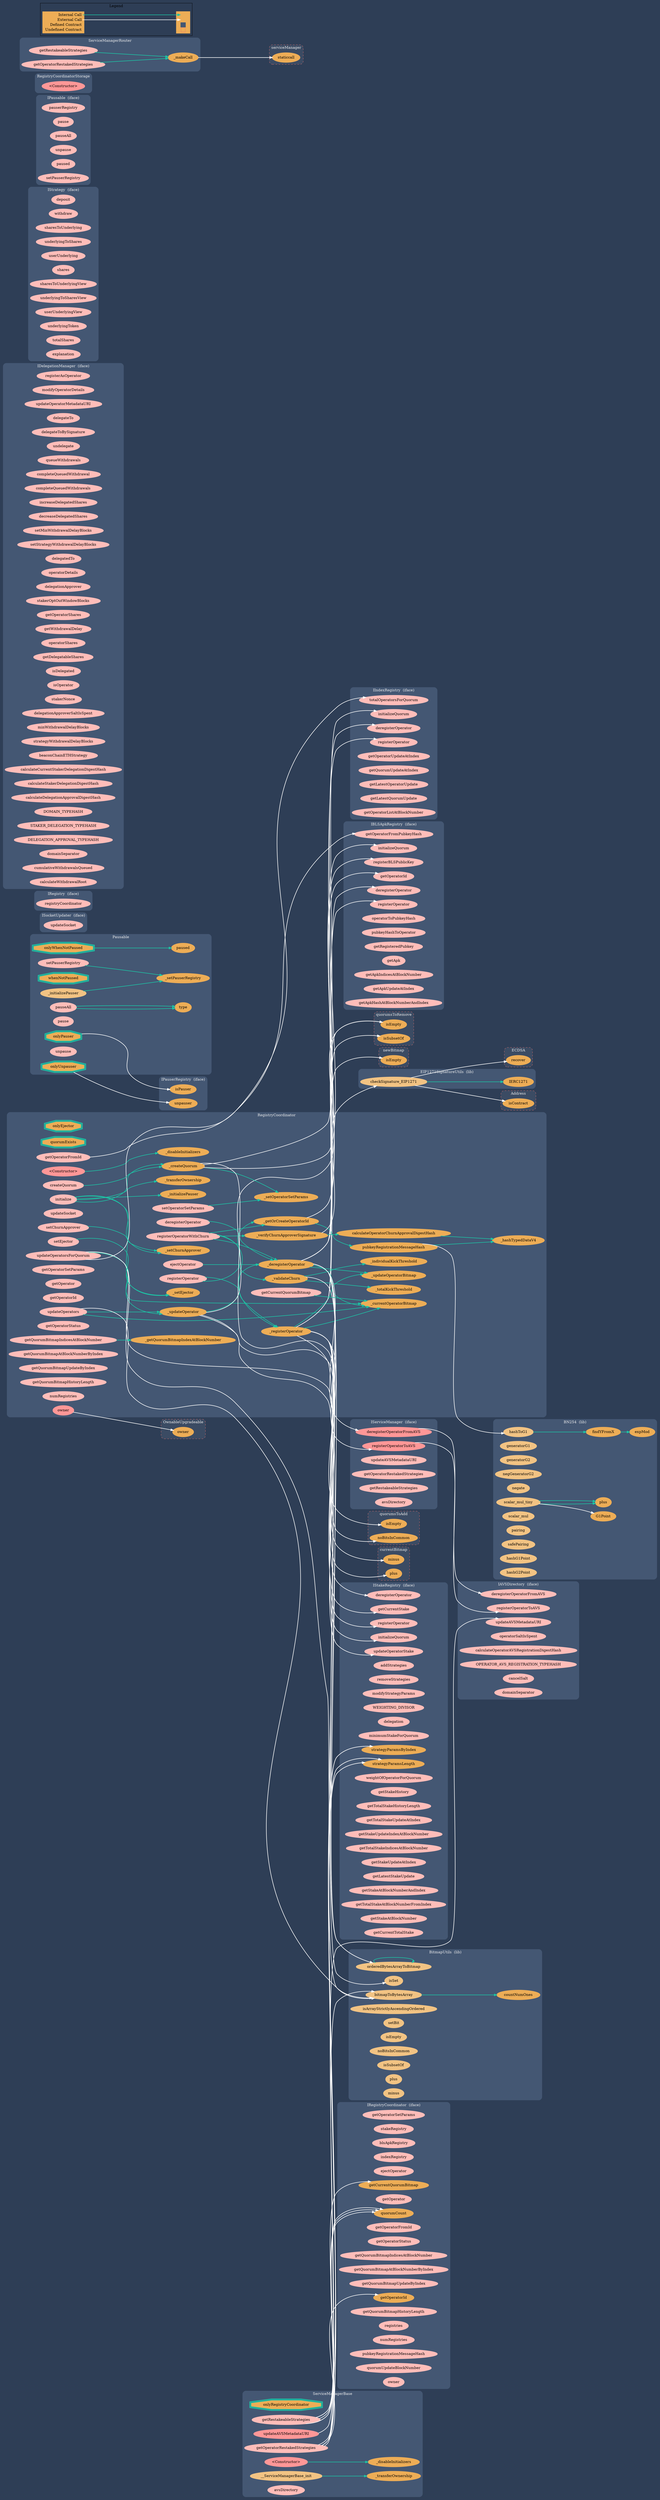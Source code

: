 digraph G {
  graph [ ratio = "auto", page = "100", compound =true, bgcolor = "#2e3e56" ];
  node [ style = "filled", fillcolor = "#edad56", color = "#edad56", penwidth =3 ];
  edge [ color = "#fcfcfc", penwidth =2, fontname = "helvetica Neue Ultra Light" ];
subgraph "clusterRegistryCoordinator" {
  graph [ label = "RegistryCoordinator", color = "#445773", fontcolor = "#f0f0f0", style = "rounded", bgcolor = "#445773" ];
  "RegistryCoordinator.onlyEjector" [ label = "onlyEjector", color = "#1bc6a6", shape =doubleoctagon ];
  "RegistryCoordinator.quorumExists" [ label = "quorumExists", color = "#1bc6a6", shape =doubleoctagon ];
  "RegistryCoordinator.<Constructor>" [ label = "<Constructor>", color = "#FF9797", fillcolor = "#FF9797" ];
  "RegistryCoordinator.initialize" [ label = "initialize", color = "#ffbdb9", fillcolor = "#ffbdb9" ];
  "RegistryCoordinator.registerOperator" [ label = "registerOperator", color = "#ffbdb9", fillcolor = "#ffbdb9" ];
  "RegistryCoordinator.registerOperatorWithChurn" [ label = "registerOperatorWithChurn", color = "#ffbdb9", fillcolor = "#ffbdb9" ];
  "RegistryCoordinator.deregisterOperator" [ label = "deregisterOperator", color = "#ffbdb9", fillcolor = "#ffbdb9" ];
  "RegistryCoordinator.updateOperators" [ label = "updateOperators", color = "#ffbdb9", fillcolor = "#ffbdb9" ];
  "RegistryCoordinator.updateOperatorsForQuorum" [ label = "updateOperatorsForQuorum", color = "#ffbdb9", fillcolor = "#ffbdb9" ];
  "RegistryCoordinator.updateSocket" [ label = "updateSocket", color = "#ffbdb9", fillcolor = "#ffbdb9" ];
  "RegistryCoordinator.ejectOperator" [ label = "ejectOperator", color = "#ffbdb9", fillcolor = "#ffbdb9" ];
  "RegistryCoordinator.createQuorum" [ label = "createQuorum", color = "#ffbdb9", fillcolor = "#ffbdb9" ];
  "RegistryCoordinator.setOperatorSetParams" [ label = "setOperatorSetParams", color = "#ffbdb9", fillcolor = "#ffbdb9" ];
  "RegistryCoordinator.setChurnApprover" [ label = "setChurnApprover", color = "#ffbdb9", fillcolor = "#ffbdb9" ];
  "RegistryCoordinator.setEjector" [ label = "setEjector", color = "#ffbdb9", fillcolor = "#ffbdb9" ];
  "RegistryCoordinator._registerOperator" [ label = "_registerOperator" ];
  "RegistryCoordinator._getOrCreateOperatorId" [ label = "_getOrCreateOperatorId" ];
  "RegistryCoordinator._validateChurn" [ label = "_validateChurn" ];
  "RegistryCoordinator._deregisterOperator" [ label = "_deregisterOperator" ];
  "RegistryCoordinator._updateOperator" [ label = "_updateOperator" ];
  "RegistryCoordinator._individualKickThreshold" [ label = "_individualKickThreshold" ];
  "RegistryCoordinator._totalKickThreshold" [ label = "_totalKickThreshold" ];
  "RegistryCoordinator._verifyChurnApproverSignature" [ label = "_verifyChurnApproverSignature" ];
  "RegistryCoordinator._createQuorum" [ label = "_createQuorum" ];
  "RegistryCoordinator._updateOperatorBitmap" [ label = "_updateOperatorBitmap" ];
  "RegistryCoordinator._currentOperatorBitmap" [ label = "_currentOperatorBitmap" ];
  "RegistryCoordinator._getQuorumBitmapIndexAtBlockNumber" [ label = "_getQuorumBitmapIndexAtBlockNumber" ];
  "RegistryCoordinator._setOperatorSetParams" [ label = "_setOperatorSetParams" ];
  "RegistryCoordinator._setChurnApprover" [ label = "_setChurnApprover" ];
  "RegistryCoordinator._setEjector" [ label = "_setEjector" ];
  "RegistryCoordinator.getOperatorSetParams" [ label = "getOperatorSetParams", color = "#ffbdb9", fillcolor = "#ffbdb9" ];
  "RegistryCoordinator.getOperator" [ label = "getOperator", color = "#ffbdb9", fillcolor = "#ffbdb9" ];
  "RegistryCoordinator.getOperatorId" [ label = "getOperatorId", color = "#ffbdb9", fillcolor = "#ffbdb9" ];
  "RegistryCoordinator.getOperatorFromId" [ label = "getOperatorFromId", color = "#ffbdb9", fillcolor = "#ffbdb9" ];
  "RegistryCoordinator.getOperatorStatus" [ label = "getOperatorStatus", color = "#ffbdb9", fillcolor = "#ffbdb9" ];
  "RegistryCoordinator.getQuorumBitmapIndicesAtBlockNumber" [ label = "getQuorumBitmapIndicesAtBlockNumber", color = "#ffbdb9", fillcolor = "#ffbdb9" ];
  "RegistryCoordinator.getQuorumBitmapAtBlockNumberByIndex" [ label = "getQuorumBitmapAtBlockNumberByIndex", color = "#ffbdb9", fillcolor = "#ffbdb9" ];
  "RegistryCoordinator.getQuorumBitmapUpdateByIndex" [ label = "getQuorumBitmapUpdateByIndex", color = "#ffbdb9", fillcolor = "#ffbdb9" ];
  "RegistryCoordinator.getCurrentQuorumBitmap" [ label = "getCurrentQuorumBitmap", color = "#ffbdb9", fillcolor = "#ffbdb9" ];
  "RegistryCoordinator.getQuorumBitmapHistoryLength" [ label = "getQuorumBitmapHistoryLength", color = "#ffbdb9", fillcolor = "#ffbdb9" ];
  "RegistryCoordinator.numRegistries" [ label = "numRegistries", color = "#ffbdb9", fillcolor = "#ffbdb9" ];
  "RegistryCoordinator.calculateOperatorChurnApprovalDigestHash" [ label = "calculateOperatorChurnApprovalDigestHash" ];
  "RegistryCoordinator.pubkeyRegistrationMessageHash" [ label = "pubkeyRegistrationMessageHash" ];
  "RegistryCoordinator.owner" [ label = "owner", color = "#FF9797", fillcolor = "#FF9797" ];
  "RegistryCoordinator._disableInitializers" [ label = "_disableInitializers" ];
  "RegistryCoordinator._transferOwnership" [ label = "_transferOwnership" ];
  "RegistryCoordinator._initializePauser" [ label = "_initializePauser" ];
  "RegistryCoordinator._hashTypedDataV4" [ label = "_hashTypedDataV4" ];
}

subgraph "clusterIPauserRegistry" {
  graph [ label = "IPauserRegistry  (iface)", color = "#445773", fontcolor = "#f0f0f0", style = "rounded", bgcolor = "#445773" ];
  "IPauserRegistry.isPauser" [ label = "isPauser" ];
  "IPauserRegistry.unpauser" [ label = "unpauser" ];
}

subgraph "clusterISignatureUtils" {
  graph [ label = "ISignatureUtils  (iface)", color = "#445773", fontcolor = "#f0f0f0", style = "rounded", bgcolor = "#445773" ];
}

subgraph "clusterISocketUpdater" {
  graph [ label = "ISocketUpdater  (iface)", color = "#445773", fontcolor = "#f0f0f0", style = "rounded", bgcolor = "#445773" ];
  "ISocketUpdater.updateSocket" [ label = "updateSocket", color = "#ffbdb9", fillcolor = "#ffbdb9" ];
}

subgraph "clusterIBLSApkRegistry" {
  graph [ label = "IBLSApkRegistry  (iface)", color = "#445773", fontcolor = "#f0f0f0", style = "rounded", bgcolor = "#445773" ];
  "IBLSApkRegistry.registerOperator" [ label = "registerOperator", color = "#ffbdb9", fillcolor = "#ffbdb9" ];
  "IBLSApkRegistry.getOperatorId" [ label = "getOperatorId", color = "#ffbdb9", fillcolor = "#ffbdb9" ];
  "IBLSApkRegistry.registerBLSPublicKey" [ label = "registerBLSPublicKey", color = "#ffbdb9", fillcolor = "#ffbdb9" ];
  "IBLSApkRegistry.deregisterOperator" [ label = "deregisterOperator", color = "#ffbdb9", fillcolor = "#ffbdb9" ];
  "IBLSApkRegistry.initializeQuorum" [ label = "initializeQuorum", color = "#ffbdb9", fillcolor = "#ffbdb9" ];
  "IBLSApkRegistry.getOperatorFromPubkeyHash" [ label = "getOperatorFromPubkeyHash", color = "#ffbdb9", fillcolor = "#ffbdb9" ];
  "IBLSApkRegistry.operatorToPubkeyHash" [ label = "operatorToPubkeyHash", color = "#ffbdb9", fillcolor = "#ffbdb9" ];
  "IBLSApkRegistry.pubkeyHashToOperator" [ label = "pubkeyHashToOperator", color = "#ffbdb9", fillcolor = "#ffbdb9" ];
  "IBLSApkRegistry.getRegisteredPubkey" [ label = "getRegisteredPubkey", color = "#ffbdb9", fillcolor = "#ffbdb9" ];
  "IBLSApkRegistry.getApk" [ label = "getApk", color = "#ffbdb9", fillcolor = "#ffbdb9" ];
  "IBLSApkRegistry.getApkIndicesAtBlockNumber" [ label = "getApkIndicesAtBlockNumber", color = "#ffbdb9", fillcolor = "#ffbdb9" ];
  "IBLSApkRegistry.getApkUpdateAtIndex" [ label = "getApkUpdateAtIndex", color = "#ffbdb9", fillcolor = "#ffbdb9" ];
  "IBLSApkRegistry.getApkHashAtBlockNumberAndIndex" [ label = "getApkHashAtBlockNumberAndIndex", color = "#ffbdb9", fillcolor = "#ffbdb9" ];
}

subgraph "clusterIRegistry" {
  graph [ label = "IRegistry  (iface)", color = "#445773", fontcolor = "#f0f0f0", style = "rounded", bgcolor = "#445773" ];
  "IRegistry.registryCoordinator" [ label = "registryCoordinator", color = "#ffbdb9", fillcolor = "#ffbdb9" ];
}

subgraph "clusterBN254" {
  graph [ label = "BN254  (lib)", color = "#445773", fontcolor = "#f0f0f0", style = "rounded", bgcolor = "#445773" ];
  "BN254.hashToG1" [ label = "hashToG1", color = "#f2c383", fillcolor = "#f2c383" ];
  "BN254.generatorG1" [ label = "generatorG1", color = "#f2c383", fillcolor = "#f2c383" ];
  "BN254.generatorG2" [ label = "generatorG2", color = "#f2c383", fillcolor = "#f2c383" ];
  "BN254.negGeneratorG2" [ label = "negGeneratorG2", color = "#f2c383", fillcolor = "#f2c383" ];
  "BN254.negate" [ label = "negate", color = "#f2c383", fillcolor = "#f2c383" ];
  "BN254.plus" [ label = "plus" ];
  "BN254.scalar_mul_tiny" [ label = "scalar_mul_tiny", color = "#f2c383", fillcolor = "#f2c383" ];
  "BN254.scalar_mul" [ label = "scalar_mul", color = "#f2c383", fillcolor = "#f2c383" ];
  "BN254.pairing" [ label = "pairing", color = "#f2c383", fillcolor = "#f2c383" ];
  "BN254.safePairing" [ label = "safePairing", color = "#f2c383", fillcolor = "#f2c383" ];
  "BN254.hashG1Point" [ label = "hashG1Point", color = "#f2c383", fillcolor = "#f2c383" ];
  "BN254.hashG2Point" [ label = "hashG2Point", color = "#f2c383", fillcolor = "#f2c383" ];
  "BN254.findYFromX" [ label = "findYFromX" ];
  "BN254.expMod" [ label = "expMod" ];
  "BN254.G1Point" [ label = "G1Point" ];
}

subgraph "clusterIStakeRegistry" {
  graph [ label = "IStakeRegistry  (iface)", color = "#445773", fontcolor = "#f0f0f0", style = "rounded", bgcolor = "#445773" ];
  "IStakeRegistry.registerOperator" [ label = "registerOperator", color = "#ffbdb9", fillcolor = "#ffbdb9" ];
  "IStakeRegistry.getCurrentStake" [ label = "getCurrentStake", color = "#ffbdb9", fillcolor = "#ffbdb9" ];
  "IStakeRegistry.deregisterOperator" [ label = "deregisterOperator", color = "#ffbdb9", fillcolor = "#ffbdb9" ];
  "IStakeRegistry.updateOperatorStake" [ label = "updateOperatorStake", color = "#ffbdb9", fillcolor = "#ffbdb9" ];
  "IStakeRegistry.initializeQuorum" [ label = "initializeQuorum", color = "#ffbdb9", fillcolor = "#ffbdb9" ];
  "IStakeRegistry.addStrategies" [ label = "addStrategies", color = "#ffbdb9", fillcolor = "#ffbdb9" ];
  "IStakeRegistry.removeStrategies" [ label = "removeStrategies", color = "#ffbdb9", fillcolor = "#ffbdb9" ];
  "IStakeRegistry.modifyStrategyParams" [ label = "modifyStrategyParams", color = "#ffbdb9", fillcolor = "#ffbdb9" ];
  "IStakeRegistry.WEIGHTING_DIVISOR" [ label = "WEIGHTING_DIVISOR", color = "#ffbdb9", fillcolor = "#ffbdb9" ];
  "IStakeRegistry.delegation" [ label = "delegation", color = "#ffbdb9", fillcolor = "#ffbdb9" ];
  "IStakeRegistry.minimumStakeForQuorum" [ label = "minimumStakeForQuorum", color = "#ffbdb9", fillcolor = "#ffbdb9" ];
  "IStakeRegistry.strategyParamsLength" [ label = "strategyParamsLength" ];
  "IStakeRegistry.strategyParamsByIndex" [ label = "strategyParamsByIndex" ];
  "IStakeRegistry.weightOfOperatorForQuorum" [ label = "weightOfOperatorForQuorum", color = "#ffbdb9", fillcolor = "#ffbdb9" ];
  "IStakeRegistry.getStakeHistory" [ label = "getStakeHistory", color = "#ffbdb9", fillcolor = "#ffbdb9" ];
  "IStakeRegistry.getTotalStakeHistoryLength" [ label = "getTotalStakeHistoryLength", color = "#ffbdb9", fillcolor = "#ffbdb9" ];
  "IStakeRegistry.getTotalStakeUpdateAtIndex" [ label = "getTotalStakeUpdateAtIndex", color = "#ffbdb9", fillcolor = "#ffbdb9" ];
  "IStakeRegistry.getStakeUpdateIndexAtBlockNumber" [ label = "getStakeUpdateIndexAtBlockNumber", color = "#ffbdb9", fillcolor = "#ffbdb9" ];
  "IStakeRegistry.getTotalStakeIndicesAtBlockNumber" [ label = "getTotalStakeIndicesAtBlockNumber", color = "#ffbdb9", fillcolor = "#ffbdb9" ];
  "IStakeRegistry.getStakeUpdateAtIndex" [ label = "getStakeUpdateAtIndex", color = "#ffbdb9", fillcolor = "#ffbdb9" ];
  "IStakeRegistry.getLatestStakeUpdate" [ label = "getLatestStakeUpdate", color = "#ffbdb9", fillcolor = "#ffbdb9" ];
  "IStakeRegistry.getStakeAtBlockNumberAndIndex" [ label = "getStakeAtBlockNumberAndIndex", color = "#ffbdb9", fillcolor = "#ffbdb9" ];
  "IStakeRegistry.getTotalStakeAtBlockNumberFromIndex" [ label = "getTotalStakeAtBlockNumberFromIndex", color = "#ffbdb9", fillcolor = "#ffbdb9" ];
  "IStakeRegistry.getStakeAtBlockNumber" [ label = "getStakeAtBlockNumber", color = "#ffbdb9", fillcolor = "#ffbdb9" ];
  "IStakeRegistry.getCurrentTotalStake" [ label = "getCurrentTotalStake", color = "#ffbdb9", fillcolor = "#ffbdb9" ];
}

subgraph "clusterIDelegationManager" {
  graph [ label = "IDelegationManager  (iface)", color = "#445773", fontcolor = "#f0f0f0", style = "rounded", bgcolor = "#445773" ];
  "IDelegationManager.registerAsOperator" [ label = "registerAsOperator", color = "#ffbdb9", fillcolor = "#ffbdb9" ];
  "IDelegationManager.modifyOperatorDetails" [ label = "modifyOperatorDetails", color = "#ffbdb9", fillcolor = "#ffbdb9" ];
  "IDelegationManager.updateOperatorMetadataURI" [ label = "updateOperatorMetadataURI", color = "#ffbdb9", fillcolor = "#ffbdb9" ];
  "IDelegationManager.delegateTo" [ label = "delegateTo", color = "#ffbdb9", fillcolor = "#ffbdb9" ];
  "IDelegationManager.delegateToBySignature" [ label = "delegateToBySignature", color = "#ffbdb9", fillcolor = "#ffbdb9" ];
  "IDelegationManager.undelegate" [ label = "undelegate", color = "#ffbdb9", fillcolor = "#ffbdb9" ];
  "IDelegationManager.queueWithdrawals" [ label = "queueWithdrawals", color = "#ffbdb9", fillcolor = "#ffbdb9" ];
  "IDelegationManager.completeQueuedWithdrawal" [ label = "completeQueuedWithdrawal", color = "#ffbdb9", fillcolor = "#ffbdb9" ];
  "IDelegationManager.completeQueuedWithdrawals" [ label = "completeQueuedWithdrawals", color = "#ffbdb9", fillcolor = "#ffbdb9" ];
  "IDelegationManager.increaseDelegatedShares" [ label = "increaseDelegatedShares", color = "#ffbdb9", fillcolor = "#ffbdb9" ];
  "IDelegationManager.decreaseDelegatedShares" [ label = "decreaseDelegatedShares", color = "#ffbdb9", fillcolor = "#ffbdb9" ];
  "IDelegationManager.setMinWithdrawalDelayBlocks" [ label = "setMinWithdrawalDelayBlocks", color = "#ffbdb9", fillcolor = "#ffbdb9" ];
  "IDelegationManager.setStrategyWithdrawalDelayBlocks" [ label = "setStrategyWithdrawalDelayBlocks", color = "#ffbdb9", fillcolor = "#ffbdb9" ];
  "IDelegationManager.delegatedTo" [ label = "delegatedTo", color = "#ffbdb9", fillcolor = "#ffbdb9" ];
  "IDelegationManager.operatorDetails" [ label = "operatorDetails", color = "#ffbdb9", fillcolor = "#ffbdb9" ];
  "IDelegationManager.delegationApprover" [ label = "delegationApprover", color = "#ffbdb9", fillcolor = "#ffbdb9" ];
  "IDelegationManager.stakerOptOutWindowBlocks" [ label = "stakerOptOutWindowBlocks", color = "#ffbdb9", fillcolor = "#ffbdb9" ];
  "IDelegationManager.getOperatorShares" [ label = "getOperatorShares", color = "#ffbdb9", fillcolor = "#ffbdb9" ];
  "IDelegationManager.getWithdrawalDelay" [ label = "getWithdrawalDelay", color = "#ffbdb9", fillcolor = "#ffbdb9" ];
  "IDelegationManager.operatorShares" [ label = "operatorShares", color = "#ffbdb9", fillcolor = "#ffbdb9" ];
  "IDelegationManager.getDelegatableShares" [ label = "getDelegatableShares", color = "#ffbdb9", fillcolor = "#ffbdb9" ];
  "IDelegationManager.isDelegated" [ label = "isDelegated", color = "#ffbdb9", fillcolor = "#ffbdb9" ];
  "IDelegationManager.isOperator" [ label = "isOperator", color = "#ffbdb9", fillcolor = "#ffbdb9" ];
  "IDelegationManager.stakerNonce" [ label = "stakerNonce", color = "#ffbdb9", fillcolor = "#ffbdb9" ];
  "IDelegationManager.delegationApproverSaltIsSpent" [ label = "delegationApproverSaltIsSpent", color = "#ffbdb9", fillcolor = "#ffbdb9" ];
  "IDelegationManager.minWithdrawalDelayBlocks" [ label = "minWithdrawalDelayBlocks", color = "#ffbdb9", fillcolor = "#ffbdb9" ];
  "IDelegationManager.strategyWithdrawalDelayBlocks" [ label = "strategyWithdrawalDelayBlocks", color = "#ffbdb9", fillcolor = "#ffbdb9" ];
  "IDelegationManager.beaconChainETHStrategy" [ label = "beaconChainETHStrategy", color = "#ffbdb9", fillcolor = "#ffbdb9" ];
  "IDelegationManager.calculateCurrentStakerDelegationDigestHash" [ label = "calculateCurrentStakerDelegationDigestHash", color = "#ffbdb9", fillcolor = "#ffbdb9" ];
  "IDelegationManager.calculateStakerDelegationDigestHash" [ label = "calculateStakerDelegationDigestHash", color = "#ffbdb9", fillcolor = "#ffbdb9" ];
  "IDelegationManager.calculateDelegationApprovalDigestHash" [ label = "calculateDelegationApprovalDigestHash", color = "#ffbdb9", fillcolor = "#ffbdb9" ];
  "IDelegationManager.DOMAIN_TYPEHASH" [ label = "DOMAIN_TYPEHASH", color = "#ffbdb9", fillcolor = "#ffbdb9" ];
  "IDelegationManager.STAKER_DELEGATION_TYPEHASH" [ label = "STAKER_DELEGATION_TYPEHASH", color = "#ffbdb9", fillcolor = "#ffbdb9" ];
  "IDelegationManager.DELEGATION_APPROVAL_TYPEHASH" [ label = "DELEGATION_APPROVAL_TYPEHASH", color = "#ffbdb9", fillcolor = "#ffbdb9" ];
  "IDelegationManager.domainSeparator" [ label = "domainSeparator", color = "#ffbdb9", fillcolor = "#ffbdb9" ];
  "IDelegationManager.cumulativeWithdrawalsQueued" [ label = "cumulativeWithdrawalsQueued", color = "#ffbdb9", fillcolor = "#ffbdb9" ];
  "IDelegationManager.calculateWithdrawalRoot" [ label = "calculateWithdrawalRoot", color = "#ffbdb9", fillcolor = "#ffbdb9" ];
}

subgraph "clusterIStrategy" {
  graph [ label = "IStrategy  (iface)", color = "#445773", fontcolor = "#f0f0f0", style = "rounded", bgcolor = "#445773" ];
  "IStrategy.deposit" [ label = "deposit", color = "#ffbdb9", fillcolor = "#ffbdb9" ];
  "IStrategy.withdraw" [ label = "withdraw", color = "#ffbdb9", fillcolor = "#ffbdb9" ];
  "IStrategy.sharesToUnderlying" [ label = "sharesToUnderlying", color = "#ffbdb9", fillcolor = "#ffbdb9" ];
  "IStrategy.underlyingToShares" [ label = "underlyingToShares", color = "#ffbdb9", fillcolor = "#ffbdb9" ];
  "IStrategy.userUnderlying" [ label = "userUnderlying", color = "#ffbdb9", fillcolor = "#ffbdb9" ];
  "IStrategy.shares" [ label = "shares", color = "#ffbdb9", fillcolor = "#ffbdb9" ];
  "IStrategy.sharesToUnderlyingView" [ label = "sharesToUnderlyingView", color = "#ffbdb9", fillcolor = "#ffbdb9" ];
  "IStrategy.underlyingToSharesView" [ label = "underlyingToSharesView", color = "#ffbdb9", fillcolor = "#ffbdb9" ];
  "IStrategy.userUnderlyingView" [ label = "userUnderlyingView", color = "#ffbdb9", fillcolor = "#ffbdb9" ];
  "IStrategy.underlyingToken" [ label = "underlyingToken", color = "#ffbdb9", fillcolor = "#ffbdb9" ];
  "IStrategy.totalShares" [ label = "totalShares", color = "#ffbdb9", fillcolor = "#ffbdb9" ];
  "IStrategy.explanation" [ label = "explanation", color = "#ffbdb9", fillcolor = "#ffbdb9" ];
}

subgraph "clusterIIndexRegistry" {
  graph [ label = "IIndexRegistry  (iface)", color = "#445773", fontcolor = "#f0f0f0", style = "rounded", bgcolor = "#445773" ];
  "IIndexRegistry.totalOperatorsForQuorum" [ label = "totalOperatorsForQuorum", color = "#ffbdb9", fillcolor = "#ffbdb9" ];
  "IIndexRegistry.registerOperator" [ label = "registerOperator", color = "#ffbdb9", fillcolor = "#ffbdb9" ];
  "IIndexRegistry.deregisterOperator" [ label = "deregisterOperator", color = "#ffbdb9", fillcolor = "#ffbdb9" ];
  "IIndexRegistry.initializeQuorum" [ label = "initializeQuorum", color = "#ffbdb9", fillcolor = "#ffbdb9" ];
  "IIndexRegistry.getOperatorUpdateAtIndex" [ label = "getOperatorUpdateAtIndex", color = "#ffbdb9", fillcolor = "#ffbdb9" ];
  "IIndexRegistry.getQuorumUpdateAtIndex" [ label = "getQuorumUpdateAtIndex", color = "#ffbdb9", fillcolor = "#ffbdb9" ];
  "IIndexRegistry.getLatestOperatorUpdate" [ label = "getLatestOperatorUpdate", color = "#ffbdb9", fillcolor = "#ffbdb9" ];
  "IIndexRegistry.getLatestQuorumUpdate" [ label = "getLatestQuorumUpdate", color = "#ffbdb9", fillcolor = "#ffbdb9" ];
  "IIndexRegistry.getOperatorListAtBlockNumber" [ label = "getOperatorListAtBlockNumber", color = "#ffbdb9", fillcolor = "#ffbdb9" ];
}

subgraph "clusterIServiceManager" {
  graph [ label = "IServiceManager  (iface)", color = "#445773", fontcolor = "#f0f0f0", style = "rounded", bgcolor = "#445773" ];
  "IServiceManager.registerOperatorToAVS" [ label = "registerOperatorToAVS", color = "#ffbdb9", fillcolor = "#ffbdb9" ];
  "IServiceManager.deregisterOperatorFromAVS" [ label = "deregisterOperatorFromAVS", color = "#ffbdb9", fillcolor = "#ffbdb9" ];
  "IServiceManager.updateAVSMetadataURI" [ label = "updateAVSMetadataURI", color = "#ffbdb9", fillcolor = "#ffbdb9" ];
  "IServiceManager.getOperatorRestakedStrategies" [ label = "getOperatorRestakedStrategies", color = "#ffbdb9", fillcolor = "#ffbdb9" ];
  "IServiceManager.getRestakeableStrategies" [ label = "getRestakeableStrategies", color = "#ffbdb9", fillcolor = "#ffbdb9" ];
  "IServiceManager.avsDirectory" [ label = "avsDirectory", color = "#ffbdb9", fillcolor = "#ffbdb9" ];
}

subgraph "clusterIRegistryCoordinator" {
  graph [ label = "IRegistryCoordinator  (iface)", color = "#445773", fontcolor = "#f0f0f0", style = "rounded", bgcolor = "#445773" ];
  "IRegistryCoordinator.getOperatorSetParams" [ label = "getOperatorSetParams", color = "#ffbdb9", fillcolor = "#ffbdb9" ];
  "IRegistryCoordinator.stakeRegistry" [ label = "stakeRegistry", color = "#ffbdb9", fillcolor = "#ffbdb9" ];
  "IRegistryCoordinator.blsApkRegistry" [ label = "blsApkRegistry", color = "#ffbdb9", fillcolor = "#ffbdb9" ];
  "IRegistryCoordinator.indexRegistry" [ label = "indexRegistry", color = "#ffbdb9", fillcolor = "#ffbdb9" ];
  "IRegistryCoordinator.ejectOperator" [ label = "ejectOperator", color = "#ffbdb9", fillcolor = "#ffbdb9" ];
  "IRegistryCoordinator.quorumCount" [ label = "quorumCount" ];
  "IRegistryCoordinator.getOperator" [ label = "getOperator", color = "#ffbdb9", fillcolor = "#ffbdb9" ];
  "IRegistryCoordinator.getOperatorId" [ label = "getOperatorId" ];
  "IRegistryCoordinator.getOperatorFromId" [ label = "getOperatorFromId", color = "#ffbdb9", fillcolor = "#ffbdb9" ];
  "IRegistryCoordinator.getOperatorStatus" [ label = "getOperatorStatus", color = "#ffbdb9", fillcolor = "#ffbdb9" ];
  "IRegistryCoordinator.getQuorumBitmapIndicesAtBlockNumber" [ label = "getQuorumBitmapIndicesAtBlockNumber", color = "#ffbdb9", fillcolor = "#ffbdb9" ];
  "IRegistryCoordinator.getQuorumBitmapAtBlockNumberByIndex" [ label = "getQuorumBitmapAtBlockNumberByIndex", color = "#ffbdb9", fillcolor = "#ffbdb9" ];
  "IRegistryCoordinator.getQuorumBitmapUpdateByIndex" [ label = "getQuorumBitmapUpdateByIndex", color = "#ffbdb9", fillcolor = "#ffbdb9" ];
  "IRegistryCoordinator.getCurrentQuorumBitmap" [ label = "getCurrentQuorumBitmap" ];
  "IRegistryCoordinator.getQuorumBitmapHistoryLength" [ label = "getQuorumBitmapHistoryLength", color = "#ffbdb9", fillcolor = "#ffbdb9" ];
  "IRegistryCoordinator.registries" [ label = "registries", color = "#ffbdb9", fillcolor = "#ffbdb9" ];
  "IRegistryCoordinator.numRegistries" [ label = "numRegistries", color = "#ffbdb9", fillcolor = "#ffbdb9" ];
  "IRegistryCoordinator.pubkeyRegistrationMessageHash" [ label = "pubkeyRegistrationMessageHash", color = "#ffbdb9", fillcolor = "#ffbdb9" ];
  "IRegistryCoordinator.quorumUpdateBlockNumber" [ label = "quorumUpdateBlockNumber", color = "#ffbdb9", fillcolor = "#ffbdb9" ];
  "IRegistryCoordinator.owner" [ label = "owner", color = "#ffbdb9", fillcolor = "#ffbdb9" ];
}

subgraph "clusterEIP1271SignatureUtils" {
  graph [ label = "EIP1271SignatureUtils  (lib)", color = "#445773", fontcolor = "#f0f0f0", style = "rounded", bgcolor = "#445773" ];
  "EIP1271SignatureUtils.checkSignature_EIP1271" [ label = "checkSignature_EIP1271", color = "#f2c383", fillcolor = "#f2c383" ];
  "EIP1271SignatureUtils.IERC1271" [ label = "IERC1271" ];
}

subgraph "clusterBitmapUtils" {
  graph [ label = "BitmapUtils  (lib)", color = "#445773", fontcolor = "#f0f0f0", style = "rounded", bgcolor = "#445773" ];
  "BitmapUtils.bitmapToBytesArray" [ label = "bitmapToBytesArray", color = "#f2c383", fillcolor = "#f2c383" ];
  "BitmapUtils.orderedBytesArrayToBitmap" [ label = "orderedBytesArrayToBitmap", color = "#f2c383", fillcolor = "#f2c383" ];
  "BitmapUtils.isSet" [ label = "isSet", color = "#f2c383", fillcolor = "#f2c383" ];
  "BitmapUtils.isArrayStrictlyAscendingOrdered" [ label = "isArrayStrictlyAscendingOrdered", color = "#f2c383", fillcolor = "#f2c383" ];
  "BitmapUtils.countNumOnes" [ label = "countNumOnes" ];
  "BitmapUtils.setBit" [ label = "setBit", color = "#f2c383", fillcolor = "#f2c383" ];
  "BitmapUtils.isEmpty" [ label = "isEmpty", color = "#f2c383", fillcolor = "#f2c383" ];
  "BitmapUtils.noBitsInCommon" [ label = "noBitsInCommon", color = "#f2c383", fillcolor = "#f2c383" ];
  "BitmapUtils.isSubsetOf" [ label = "isSubsetOf", color = "#f2c383", fillcolor = "#f2c383" ];
  "BitmapUtils.plus" [ label = "plus", color = "#f2c383", fillcolor = "#f2c383" ];
  "BitmapUtils.minus" [ label = "minus", color = "#f2c383", fillcolor = "#f2c383" ];
}

subgraph "clusterPausable" {
  graph [ label = "Pausable", color = "#445773", fontcolor = "#f0f0f0", style = "rounded", bgcolor = "#445773" ];
  "Pausable.onlyPauser" [ label = "onlyPauser", color = "#1bc6a6", shape =doubleoctagon ];
  "Pausable.onlyUnpauser" [ label = "onlyUnpauser", color = "#1bc6a6", shape =doubleoctagon ];
  "Pausable.whenNotPaused" [ label = "whenNotPaused", color = "#1bc6a6", shape =doubleoctagon ];
  "Pausable.onlyWhenNotPaused" [ label = "onlyWhenNotPaused", color = "#1bc6a6", shape =doubleoctagon ];
  "Pausable._initializePauser" [ label = "_initializePauser", color = "#f2c383", fillcolor = "#f2c383" ];
  "Pausable.pause" [ label = "pause", color = "#ffbdb9", fillcolor = "#ffbdb9" ];
  "Pausable.pauseAll" [ label = "pauseAll", color = "#ffbdb9", fillcolor = "#ffbdb9" ];
  "Pausable.unpause" [ label = "unpause", color = "#ffbdb9", fillcolor = "#ffbdb9" ];
  "Pausable.paused" [ label = "paused" ];
  "Pausable.setPauserRegistry" [ label = "setPauserRegistry", color = "#ffbdb9", fillcolor = "#ffbdb9" ];
  "Pausable._setPauserRegistry" [ label = "_setPauserRegistry" ];
  "Pausable.type" [ label = "type" ];
}

subgraph "clusterIPausable" {
  graph [ label = "IPausable  (iface)", color = "#445773", fontcolor = "#f0f0f0", style = "rounded", bgcolor = "#445773" ];
  "IPausable.pauserRegistry" [ label = "pauserRegistry", color = "#ffbdb9", fillcolor = "#ffbdb9" ];
  "IPausable.pause" [ label = "pause", color = "#ffbdb9", fillcolor = "#ffbdb9" ];
  "IPausable.pauseAll" [ label = "pauseAll", color = "#ffbdb9", fillcolor = "#ffbdb9" ];
  "IPausable.unpause" [ label = "unpause", color = "#ffbdb9", fillcolor = "#ffbdb9" ];
  "IPausable.paused" [ label = "paused", color = "#ffbdb9", fillcolor = "#ffbdb9" ];
  "IPausable.setPauserRegistry" [ label = "setPauserRegistry", color = "#ffbdb9", fillcolor = "#ffbdb9" ];
}

subgraph "clusterRegistryCoordinatorStorage" {
  graph [ label = "RegistryCoordinatorStorage", color = "#445773", fontcolor = "#f0f0f0", style = "rounded", bgcolor = "#445773" ];
  "RegistryCoordinatorStorage.<Constructor>" [ label = "<Constructor>", color = "#FF9797", fillcolor = "#FF9797" ];
}

subgraph "clusterServiceManagerBase" {
  graph [ label = "ServiceManagerBase", color = "#445773", fontcolor = "#f0f0f0", style = "rounded", bgcolor = "#445773" ];
  "ServiceManagerBase.onlyRegistryCoordinator" [ label = "onlyRegistryCoordinator", color = "#1bc6a6", shape =doubleoctagon ];
  "ServiceManagerBase.<Constructor>" [ label = "<Constructor>", color = "#FF9797", fillcolor = "#FF9797" ];
  "ServiceManagerBase.__ServiceManagerBase_init" [ label = "__ServiceManagerBase_init", color = "#f2c383", fillcolor = "#f2c383" ];
  "ServiceManagerBase.updateAVSMetadataURI" [ label = "updateAVSMetadataURI", color = "#FF9797", fillcolor = "#FF9797" ];
  "IServiceManager.registerOperatorToAVS" [ label = "registerOperatorToAVS", color = "#FF9797", fillcolor = "#FF9797" ];
  "IServiceManager.deregisterOperatorFromAVS" [ label = "deregisterOperatorFromAVS", color = "#FF9797", fillcolor = "#FF9797" ];
  "ServiceManagerBase.getRestakeableStrategies" [ label = "getRestakeableStrategies", color = "#ffbdb9", fillcolor = "#ffbdb9" ];
  "ServiceManagerBase.getOperatorRestakedStrategies" [ label = "getOperatorRestakedStrategies", color = "#ffbdb9", fillcolor = "#ffbdb9" ];
  "ServiceManagerBase.avsDirectory" [ label = "avsDirectory", color = "#ffbdb9", fillcolor = "#ffbdb9" ];
  "ServiceManagerBase._disableInitializers" [ label = "_disableInitializers" ];
  "ServiceManagerBase._transferOwnership" [ label = "_transferOwnership" ];
}

subgraph "clusterIAVSDirectory" {
  graph [ label = "IAVSDirectory  (iface)", color = "#445773", fontcolor = "#f0f0f0", style = "rounded", bgcolor = "#445773" ];
  "IAVSDirectory.updateAVSMetadataURI" [ label = "updateAVSMetadataURI", color = "#ffbdb9", fillcolor = "#ffbdb9" ];
  "IAVSDirectory.registerOperatorToAVS" [ label = "registerOperatorToAVS", color = "#ffbdb9", fillcolor = "#ffbdb9" ];
  "IAVSDirectory.deregisterOperatorFromAVS" [ label = "deregisterOperatorFromAVS", color = "#ffbdb9", fillcolor = "#ffbdb9" ];
  "IAVSDirectory.operatorSaltIsSpent" [ label = "operatorSaltIsSpent", color = "#ffbdb9", fillcolor = "#ffbdb9" ];
  "IAVSDirectory.calculateOperatorAVSRegistrationDigestHash" [ label = "calculateOperatorAVSRegistrationDigestHash", color = "#ffbdb9", fillcolor = "#ffbdb9" ];
  "IAVSDirectory.OPERATOR_AVS_REGISTRATION_TYPEHASH" [ label = "OPERATOR_AVS_REGISTRATION_TYPEHASH", color = "#ffbdb9", fillcolor = "#ffbdb9" ];
  "IAVSDirectory.cancelSalt" [ label = "cancelSalt", color = "#ffbdb9", fillcolor = "#ffbdb9" ];
  "IAVSDirectory.domainSeparator" [ label = "domainSeparator", color = "#ffbdb9", fillcolor = "#ffbdb9" ];
}

subgraph "clusterServiceManagerRouter" {
  graph [ label = "ServiceManagerRouter", color = "#445773", fontcolor = "#f0f0f0", style = "rounded", bgcolor = "#445773" ];
  "ServiceManagerRouter.getRestakeableStrategies" [ label = "getRestakeableStrategies", color = "#ffbdb9", fillcolor = "#ffbdb9" ];
  "ServiceManagerRouter.getOperatorRestakedStrategies" [ label = "getOperatorRestakedStrategies", color = "#ffbdb9", fillcolor = "#ffbdb9" ];
  "ServiceManagerRouter._makeCall" [ label = "_makeCall" ];
}

subgraph "clusterquorumsToAdd" {
  graph [ label = "quorumsToAdd", color = "#e8726d", fontcolor = "#f0f0f0", style = "rounded,dashed", bgcolor = "#3b4b63" ];
  "quorumsToAdd.isEmpty" [ label = "isEmpty" ];
  "quorumsToAdd.noBitsInCommon" [ label = "noBitsInCommon" ];
}

subgraph "clustercurrentBitmap" {
  graph [ label = "currentBitmap", color = "#e8726d", fontcolor = "#f0f0f0", style = "rounded,dashed", bgcolor = "#3b4b63" ];
  "currentBitmap.plus" [ label = "plus" ];
  "currentBitmap.minus" [ label = "minus" ];
}

subgraph "clusterquorumsToRemove" {
  graph [ label = "quorumsToRemove", color = "#e8726d", fontcolor = "#f0f0f0", style = "rounded,dashed", bgcolor = "#3b4b63" ];
  "quorumsToRemove.isEmpty" [ label = "isEmpty" ];
  "quorumsToRemove.isSubsetOf" [ label = "isSubsetOf" ];
}

subgraph "clusternewBitmap" {
  graph [ label = "newBitmap", color = "#e8726d", fontcolor = "#f0f0f0", style = "rounded,dashed", bgcolor = "#3b4b63" ];
  "newBitmap.isEmpty" [ label = "isEmpty" ];
}

subgraph "clusterOwnableUpgradeable" {
  graph [ label = "OwnableUpgradeable", color = "#e8726d", fontcolor = "#f0f0f0", style = "rounded,dashed", bgcolor = "#3b4b63" ];
  "OwnableUpgradeable.owner" [ label = "owner" ];
}

subgraph "clusterAddress" {
  graph [ label = "Address", color = "#e8726d", fontcolor = "#f0f0f0", style = "rounded,dashed", bgcolor = "#3b4b63" ];
  "Address.isContract" [ label = "isContract" ];
}

subgraph "clusterECDSA" {
  graph [ label = "ECDSA", color = "#e8726d", fontcolor = "#f0f0f0", style = "rounded,dashed", bgcolor = "#3b4b63" ];
  "ECDSA.recover" [ label = "recover" ];
}

subgraph "clusterserviceManager" {
  graph [ label = "serviceManager", color = "#e8726d", fontcolor = "#f0f0f0", style = "rounded,dashed", bgcolor = "#3b4b63" ];
  "serviceManager.staticcall" [ label = "staticcall" ];
}

  "RegistryCoordinator.<Constructor>";
  "RegistryCoordinator._disableInitializers";
  "RegistryCoordinator.initialize";
  "RegistryCoordinator._transferOwnership";
  "RegistryCoordinator._initializePauser";
  "RegistryCoordinator._setChurnApprover";
  "RegistryCoordinator._setEjector";
  "RegistryCoordinator._createQuorum";
  "RegistryCoordinator.registerOperator";
  "RegistryCoordinator._getOrCreateOperatorId";
  "RegistryCoordinator._registerOperator";
  "RegistryCoordinator.registerOperatorWithChurn";
  "RegistryCoordinator._verifyChurnApproverSignature";
  "RegistryCoordinator._validateChurn";
  "RegistryCoordinator._deregisterOperator";
  "RegistryCoordinator.deregisterOperator";
  "RegistryCoordinator.updateOperators";
  "RegistryCoordinator._currentOperatorBitmap";
  "BitmapUtils.bitmapToBytesArray";
  "RegistryCoordinator._updateOperator";
  "RegistryCoordinator.updateOperatorsForQuorum";
  "BitmapUtils.orderedBytesArrayToBitmap";
  "IIndexRegistry.totalOperatorsForQuorum";
  "BitmapUtils.isSet";
  "RegistryCoordinator.ejectOperator";
  "RegistryCoordinator.createQuorum";
  "RegistryCoordinator.setOperatorSetParams";
  "RegistryCoordinator._setOperatorSetParams";
  "RegistryCoordinator.setChurnApprover";
  "RegistryCoordinator.setEjector";
  "quorumsToAdd.isEmpty";
  "quorumsToAdd.noBitsInCommon";
  "currentBitmap.plus";
  "RegistryCoordinator._updateOperatorBitmap";
  "IServiceManager.registerOperatorToAVS";
  "IBLSApkRegistry.registerOperator";
  "IStakeRegistry.registerOperator";
  "IIndexRegistry.registerOperator";
  "IBLSApkRegistry.getOperatorId";
  "IBLSApkRegistry.registerBLSPublicKey";
  "RegistryCoordinator.pubkeyRegistrationMessageHash";
  "IStakeRegistry.getCurrentStake";
  "RegistryCoordinator._individualKickThreshold";
  "RegistryCoordinator._totalKickThreshold";
  "quorumsToRemove.isEmpty";
  "quorumsToRemove.isSubsetOf";
  "currentBitmap.minus";
  "newBitmap.isEmpty";
  "IServiceManager.deregisterOperatorFromAVS";
  "IBLSApkRegistry.deregisterOperator";
  "IStakeRegistry.deregisterOperator";
  "IIndexRegistry.deregisterOperator";
  "IStakeRegistry.updateOperatorStake";
  "EIP1271SignatureUtils.checkSignature_EIP1271";
  "RegistryCoordinator.calculateOperatorChurnApprovalDigestHash";
  "IStakeRegistry.initializeQuorum";
  "IIndexRegistry.initializeQuorum";
  "IBLSApkRegistry.initializeQuorum";
  "RegistryCoordinator.getOperatorFromId";
  "IBLSApkRegistry.getOperatorFromPubkeyHash";
  "RegistryCoordinator.getQuorumBitmapIndicesAtBlockNumber";
  "RegistryCoordinator._getQuorumBitmapIndexAtBlockNumber";
  "RegistryCoordinator.getCurrentQuorumBitmap";
  "RegistryCoordinator._hashTypedDataV4";
  "BN254.hashToG1";
  "RegistryCoordinator.owner";
  "OwnableUpgradeable.owner";
  "BN254.scalar_mul_tiny";
  "BN254.G1Point";
  "BN254.plus";
  "BN254.findYFromX";
  "BN254.expMod";
  "Address.isContract";
  "EIP1271SignatureUtils.IERC1271";
  "ECDSA.recover";
  "BitmapUtils.countNumOnes";
  "Pausable.onlyPauser";
  "IPauserRegistry.isPauser";
  "Pausable.onlyUnpauser";
  "IPauserRegistry.unpauser";
  "Pausable.onlyWhenNotPaused";
  "Pausable.paused";
  "Pausable._initializePauser";
  "Pausable._setPauserRegistry";
  "Pausable.pauseAll";
  "Pausable.type";
  "Pausable.setPauserRegistry";
  "ServiceManagerBase.<Constructor>";
  "ServiceManagerBase._disableInitializers";
  "ServiceManagerBase.__ServiceManagerBase_init";
  "ServiceManagerBase._transferOwnership";
  "ServiceManagerBase.updateAVSMetadataURI";
  "IAVSDirectory.updateAVSMetadataURI";
  "IAVSDirectory.registerOperatorToAVS";
  "IAVSDirectory.deregisterOperatorFromAVS";
  "ServiceManagerBase.getRestakeableStrategies";
  "IRegistryCoordinator.quorumCount";
  "IStakeRegistry.strategyParamsLength";
  "IStakeRegistry.strategyParamsByIndex";
  "ServiceManagerBase.getOperatorRestakedStrategies";
  "IRegistryCoordinator.getOperatorId";
  "IRegistryCoordinator.getCurrentQuorumBitmap";
  "ServiceManagerRouter.getRestakeableStrategies";
  "ServiceManagerRouter._makeCall";
  "ServiceManagerRouter.getOperatorRestakedStrategies";
  "serviceManager.staticcall";
  "RegistryCoordinator.<Constructor>" -> "RegistryCoordinator._disableInitializers" [ color = "#1bc6a6" ];
  "RegistryCoordinator.initialize" -> "RegistryCoordinator._transferOwnership" [ color = "#1bc6a6" ];
  "RegistryCoordinator.initialize" -> "RegistryCoordinator._initializePauser" [ color = "#1bc6a6" ];
  "RegistryCoordinator.initialize" -> "RegistryCoordinator._setChurnApprover" [ color = "#1bc6a6" ];
  "RegistryCoordinator.initialize" -> "RegistryCoordinator._setEjector" [ color = "#1bc6a6" ];
  "RegistryCoordinator.initialize" -> "RegistryCoordinator._createQuorum" [ color = "#1bc6a6" ];
  "RegistryCoordinator.registerOperator" -> "RegistryCoordinator._getOrCreateOperatorId" [ color = "#1bc6a6" ];
  "RegistryCoordinator.registerOperator" -> "RegistryCoordinator._registerOperator" [ color = "#1bc6a6" ];
  "RegistryCoordinator.registerOperatorWithChurn" -> "RegistryCoordinator._getOrCreateOperatorId" [ color = "#1bc6a6" ];
  "RegistryCoordinator.registerOperatorWithChurn" -> "RegistryCoordinator._verifyChurnApproverSignature" [ color = "#1bc6a6" ];
  "RegistryCoordinator.registerOperatorWithChurn" -> "RegistryCoordinator._registerOperator" [ color = "#1bc6a6" ];
  "RegistryCoordinator.registerOperatorWithChurn" -> "RegistryCoordinator._validateChurn" [ color = "#1bc6a6" ];
  "RegistryCoordinator.registerOperatorWithChurn" -> "RegistryCoordinator._deregisterOperator" [ color = "#1bc6a6" ];
  "RegistryCoordinator.deregisterOperator" -> "RegistryCoordinator._deregisterOperator" [ color = "#1bc6a6" ];
  "RegistryCoordinator.updateOperators" -> "RegistryCoordinator._currentOperatorBitmap" [ color = "#1bc6a6" ];
  "RegistryCoordinator.updateOperators" -> "BitmapUtils.bitmapToBytesArray" [ color = "white" ];
  "RegistryCoordinator.updateOperators" -> "RegistryCoordinator._updateOperator" [ color = "#1bc6a6" ];
  "RegistryCoordinator.updateOperatorsForQuorum" -> "BitmapUtils.orderedBytesArrayToBitmap" [ color = "white" ];
  "RegistryCoordinator.updateOperatorsForQuorum" -> "IIndexRegistry.totalOperatorsForQuorum" [ color = "white" ];
  "RegistryCoordinator.updateOperatorsForQuorum" -> "RegistryCoordinator._currentOperatorBitmap" [ color = "#1bc6a6" ];
  "RegistryCoordinator.updateOperatorsForQuorum" -> "BitmapUtils.isSet" [ color = "white" ];
  "RegistryCoordinator.updateOperatorsForQuorum" -> "RegistryCoordinator._updateOperator" [ color = "#1bc6a6" ];
  "RegistryCoordinator.ejectOperator" -> "RegistryCoordinator._deregisterOperator" [ color = "#1bc6a6" ];
  "RegistryCoordinator.createQuorum" -> "RegistryCoordinator._createQuorum" [ color = "#1bc6a6" ];
  "RegistryCoordinator.setOperatorSetParams" -> "RegistryCoordinator._setOperatorSetParams" [ color = "#1bc6a6" ];
  "RegistryCoordinator.setChurnApprover" -> "RegistryCoordinator._setChurnApprover" [ color = "#1bc6a6" ];
  "RegistryCoordinator.setEjector" -> "RegistryCoordinator._setEjector" [ color = "#1bc6a6" ];
  "RegistryCoordinator._registerOperator" -> "BitmapUtils.orderedBytesArrayToBitmap" [ color = "white" ];
  "RegistryCoordinator._registerOperator" -> "RegistryCoordinator._currentOperatorBitmap" [ color = "#1bc6a6" ];
  "RegistryCoordinator._registerOperator" -> "quorumsToAdd.isEmpty" [ color = "white" ];
  "RegistryCoordinator._registerOperator" -> "quorumsToAdd.noBitsInCommon" [ color = "white" ];
  "RegistryCoordinator._registerOperator" -> "currentBitmap.plus" [ color = "white" ];
  "RegistryCoordinator._registerOperator" -> "RegistryCoordinator._updateOperatorBitmap" [ color = "#1bc6a6" ];
  "RegistryCoordinator._registerOperator" -> "IServiceManager.registerOperatorToAVS" [ color = "white" ];
  "RegistryCoordinator._registerOperator" -> "IBLSApkRegistry.registerOperator" [ color = "white" ];
  "RegistryCoordinator._registerOperator" -> "IStakeRegistry.registerOperator" [ color = "white" ];
  "RegistryCoordinator._registerOperator" -> "IIndexRegistry.registerOperator" [ color = "white" ];
  "RegistryCoordinator._getOrCreateOperatorId" -> "IBLSApkRegistry.getOperatorId" [ color = "white" ];
  "RegistryCoordinator._getOrCreateOperatorId" -> "IBLSApkRegistry.registerBLSPublicKey" [ color = "white" ];
  "RegistryCoordinator._getOrCreateOperatorId" -> "RegistryCoordinator.pubkeyRegistrationMessageHash" [ color = "#1bc6a6" ];
  "RegistryCoordinator._validateChurn" -> "IStakeRegistry.getCurrentStake" [ color = "white" ];
  "RegistryCoordinator._validateChurn" -> "RegistryCoordinator._individualKickThreshold" [ color = "#1bc6a6" ];
  "RegistryCoordinator._validateChurn" -> "RegistryCoordinator._totalKickThreshold" [ color = "#1bc6a6" ];
  "RegistryCoordinator._deregisterOperator" -> "BitmapUtils.orderedBytesArrayToBitmap" [ color = "white" ];
  "RegistryCoordinator._deregisterOperator" -> "RegistryCoordinator._currentOperatorBitmap" [ color = "#1bc6a6" ];
  "RegistryCoordinator._deregisterOperator" -> "quorumsToRemove.isEmpty" [ color = "white" ];
  "RegistryCoordinator._deregisterOperator" -> "quorumsToRemove.isSubsetOf" [ color = "white" ];
  "RegistryCoordinator._deregisterOperator" -> "currentBitmap.minus" [ color = "white" ];
  "RegistryCoordinator._deregisterOperator" -> "RegistryCoordinator._updateOperatorBitmap" [ color = "#1bc6a6" ];
  "RegistryCoordinator._deregisterOperator" -> "newBitmap.isEmpty" [ color = "white" ];
  "RegistryCoordinator._deregisterOperator" -> "IServiceManager.deregisterOperatorFromAVS" [ color = "white" ];
  "RegistryCoordinator._deregisterOperator" -> "IBLSApkRegistry.deregisterOperator" [ color = "white" ];
  "RegistryCoordinator._deregisterOperator" -> "IStakeRegistry.deregisterOperator" [ color = "white" ];
  "RegistryCoordinator._deregisterOperator" -> "IIndexRegistry.deregisterOperator" [ color = "white" ];
  "RegistryCoordinator._updateOperator" -> "IStakeRegistry.updateOperatorStake" [ color = "white" ];
  "RegistryCoordinator._updateOperator" -> "quorumsToRemove.isEmpty" [ color = "white" ];
  "RegistryCoordinator._updateOperator" -> "RegistryCoordinator._deregisterOperator" [ color = "#1bc6a6" ];
  "RegistryCoordinator._updateOperator" -> "BitmapUtils.bitmapToBytesArray" [ color = "white" ];
  "RegistryCoordinator._verifyChurnApproverSignature" -> "EIP1271SignatureUtils.checkSignature_EIP1271" [ color = "white" ];
  "RegistryCoordinator._verifyChurnApproverSignature" -> "RegistryCoordinator.calculateOperatorChurnApprovalDigestHash" [ color = "#1bc6a6" ];
  "RegistryCoordinator._createQuorum" -> "RegistryCoordinator._setOperatorSetParams" [ color = "#1bc6a6" ];
  "RegistryCoordinator._createQuorum" -> "IStakeRegistry.initializeQuorum" [ color = "white" ];
  "RegistryCoordinator._createQuorum" -> "IIndexRegistry.initializeQuorum" [ color = "white" ];
  "RegistryCoordinator._createQuorum" -> "IBLSApkRegistry.initializeQuorum" [ color = "white" ];
  "RegistryCoordinator.getOperatorFromId" -> "IBLSApkRegistry.getOperatorFromPubkeyHash" [ color = "white" ];
  "RegistryCoordinator.getQuorumBitmapIndicesAtBlockNumber" -> "RegistryCoordinator._getQuorumBitmapIndexAtBlockNumber" [ color = "#1bc6a6" ];
  "RegistryCoordinator.getCurrentQuorumBitmap" -> "RegistryCoordinator._currentOperatorBitmap" [ color = "#1bc6a6" ];
  "RegistryCoordinator.calculateOperatorChurnApprovalDigestHash" -> "RegistryCoordinator._hashTypedDataV4" [ color = "#1bc6a6" ];
  "RegistryCoordinator.pubkeyRegistrationMessageHash" -> "BN254.hashToG1" [ color = "white" ];
  "RegistryCoordinator.pubkeyRegistrationMessageHash" -> "RegistryCoordinator._hashTypedDataV4" [ color = "#1bc6a6" ];
  "RegistryCoordinator.owner" -> "OwnableUpgradeable.owner" [ color = "white" ];
  "BN254.scalar_mul_tiny" -> "BN254.G1Point" [ color = "white" ];
  "BN254.scalar_mul_tiny" -> "BN254.plus" [ color = "#1bc6a6" ];
  "BN254.scalar_mul_tiny" -> "BN254.plus" [ color = "#1bc6a6" ];
  "BN254.hashToG1" -> "BN254.findYFromX" [ color = "#1bc6a6" ];
  "BN254.findYFromX" -> "BN254.expMod" [ color = "#1bc6a6" ];
  "EIP1271SignatureUtils.checkSignature_EIP1271" -> "Address.isContract" [ color = "white" ];
  "EIP1271SignatureUtils.checkSignature_EIP1271" -> "EIP1271SignatureUtils.IERC1271" [ color = "#1bc6a6" ];
  "EIP1271SignatureUtils.checkSignature_EIP1271" -> "ECDSA.recover" [ color = "white" ];
  "BitmapUtils.orderedBytesArrayToBitmap" -> "BitmapUtils.orderedBytesArrayToBitmap" [ color = "#1bc6a6" ];
  "BitmapUtils.bitmapToBytesArray" -> "BitmapUtils.countNumOnes" [ color = "#1bc6a6" ];
  "Pausable.onlyPauser" -> "IPauserRegistry.isPauser" [ color = "white" ];
  "Pausable.onlyUnpauser" -> "IPauserRegistry.unpauser" [ color = "white" ];
  "Pausable.onlyWhenNotPaused" -> "Pausable.paused" [ color = "#1bc6a6" ];
  "Pausable._initializePauser" -> "Pausable._setPauserRegistry" [ color = "#1bc6a6" ];
  "Pausable.pauseAll" -> "Pausable.type" [ color = "#1bc6a6" ];
  "Pausable.pauseAll" -> "Pausable.type" [ color = "#1bc6a6" ];
  "Pausable.setPauserRegistry" -> "Pausable._setPauserRegistry" [ color = "#1bc6a6" ];
  "ServiceManagerBase.<Constructor>" -> "ServiceManagerBase._disableInitializers" [ color = "#1bc6a6" ];
  "ServiceManagerBase.__ServiceManagerBase_init" -> "ServiceManagerBase._transferOwnership" [ color = "#1bc6a6" ];
  "ServiceManagerBase.updateAVSMetadataURI" -> "IAVSDirectory.updateAVSMetadataURI" [ color = "white" ];
  "IServiceManager.registerOperatorToAVS" -> "IAVSDirectory.registerOperatorToAVS" [ color = "white" ];
  "IServiceManager.deregisterOperatorFromAVS" -> "IAVSDirectory.deregisterOperatorFromAVS" [ color = "white" ];
  "ServiceManagerBase.getRestakeableStrategies" -> "IRegistryCoordinator.quorumCount" [ color = "white" ];
  "ServiceManagerBase.getRestakeableStrategies" -> "IStakeRegistry.strategyParamsLength" [ color = "white" ];
  "ServiceManagerBase.getRestakeableStrategies" -> "IRegistryCoordinator.quorumCount" [ color = "white" ];
  "ServiceManagerBase.getRestakeableStrategies" -> "IStakeRegistry.strategyParamsLength" [ color = "white" ];
  "ServiceManagerBase.getRestakeableStrategies" -> "IStakeRegistry.strategyParamsByIndex" [ color = "white" ];
  "ServiceManagerBase.getOperatorRestakedStrategies" -> "IRegistryCoordinator.getOperatorId" [ color = "white" ];
  "ServiceManagerBase.getOperatorRestakedStrategies" -> "IRegistryCoordinator.getCurrentQuorumBitmap" [ color = "white" ];
  "ServiceManagerBase.getOperatorRestakedStrategies" -> "IRegistryCoordinator.quorumCount" [ color = "white" ];
  "ServiceManagerBase.getOperatorRestakedStrategies" -> "BitmapUtils.bitmapToBytesArray" [ color = "white" ];
  "ServiceManagerBase.getOperatorRestakedStrategies" -> "IStakeRegistry.strategyParamsLength" [ color = "white" ];
  "ServiceManagerBase.getOperatorRestakedStrategies" -> "IStakeRegistry.strategyParamsLength" [ color = "white" ];
  "ServiceManagerBase.getOperatorRestakedStrategies" -> "IStakeRegistry.strategyParamsByIndex" [ color = "white" ];
  "ServiceManagerRouter.getRestakeableStrategies" -> "ServiceManagerRouter._makeCall" [ color = "#1bc6a6" ];
  "ServiceManagerRouter.getOperatorRestakedStrategies" -> "ServiceManagerRouter._makeCall" [ color = "#1bc6a6" ];
  "ServiceManagerRouter._makeCall" -> "serviceManager.staticcall" [ color = "white" ];


rankdir=LR
node [shape=plaintext]
subgraph cluster_01 { 
label = "Legend";
key [label=<<table border="0" cellpadding="2" cellspacing="0" cellborder="0">
  <tr><td align="right" port="i1">Internal Call</td></tr>
  <tr><td align="right" port="i2">External Call</td></tr>
  <tr><td align="right" port="i3">Defined Contract</td></tr>
  <tr><td align="right" port="i4">Undefined Contract</td></tr>
  </table>>]
key2 [label=<<table border="0" cellpadding="2" cellspacing="0" cellborder="0">
  <tr><td port="i1">&nbsp;&nbsp;&nbsp;</td></tr>
  <tr><td port="i2">&nbsp;&nbsp;&nbsp;</td></tr>
  <tr><td port="i3" bgcolor="#445773">&nbsp;&nbsp;&nbsp;</td></tr>
  <tr><td port="i4">
    <table border="1" cellborder="0" cellspacing="0" cellpadding="7" color="#e8726d">
      <tr>
       <td></td>
      </tr>
     </table>
  </td></tr>
  </table>>]
key:i1:e -> key2:i1:w [color="#1bc6a6"]
key:i2:e -> key2:i2:w [color="white"]
}
}
